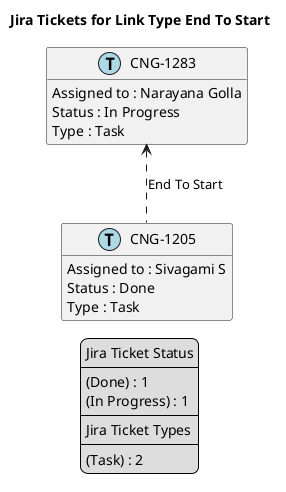@startuml
'https://plantuml.com/class-diagram

' GENERATE CLASS DIAGRAM ===========
' Generated at    : Fri Apr 19 14:50:28 CEST 2024

title Jira Tickets for Link Type End To Start
hide empty members

legend
Jira Ticket Status
----
(Done) : 1
(In Progress) : 1
----
Jira Ticket Types
----
(Task) : 2
end legend


' Tickets =======
class "CNG-1283" << (T,lightblue) >> {
  Assigned to : Narayana Golla
  Status : In Progress
  Type : Task
}

class "CNG-1205" << (T,lightblue) >> {
  Assigned to : Sivagami S
  Status : Done
  Type : Task
}



' Links =======
"CNG-1283" <.. "CNG-1205" : End To Start


@enduml
